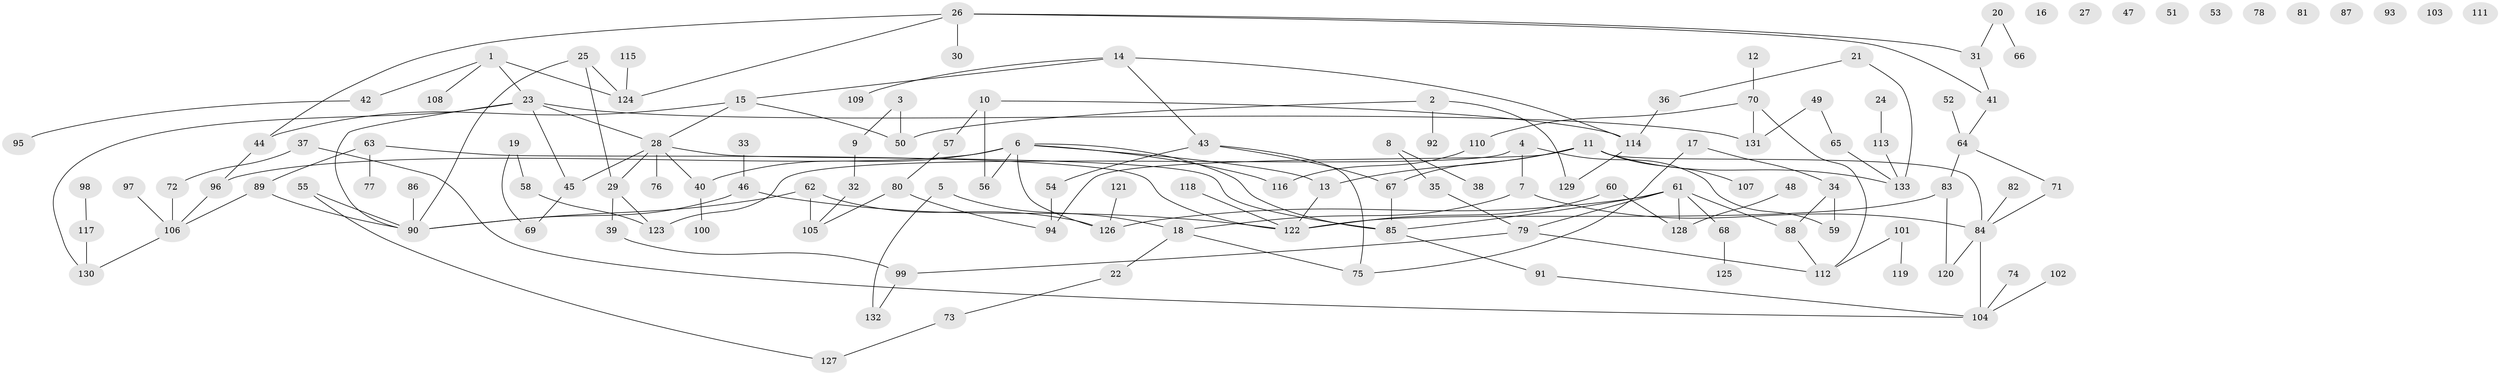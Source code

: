 // Generated by graph-tools (version 1.1) at 2025/33/03/09/25 02:33:42]
// undirected, 133 vertices, 161 edges
graph export_dot {
graph [start="1"]
  node [color=gray90,style=filled];
  1;
  2;
  3;
  4;
  5;
  6;
  7;
  8;
  9;
  10;
  11;
  12;
  13;
  14;
  15;
  16;
  17;
  18;
  19;
  20;
  21;
  22;
  23;
  24;
  25;
  26;
  27;
  28;
  29;
  30;
  31;
  32;
  33;
  34;
  35;
  36;
  37;
  38;
  39;
  40;
  41;
  42;
  43;
  44;
  45;
  46;
  47;
  48;
  49;
  50;
  51;
  52;
  53;
  54;
  55;
  56;
  57;
  58;
  59;
  60;
  61;
  62;
  63;
  64;
  65;
  66;
  67;
  68;
  69;
  70;
  71;
  72;
  73;
  74;
  75;
  76;
  77;
  78;
  79;
  80;
  81;
  82;
  83;
  84;
  85;
  86;
  87;
  88;
  89;
  90;
  91;
  92;
  93;
  94;
  95;
  96;
  97;
  98;
  99;
  100;
  101;
  102;
  103;
  104;
  105;
  106;
  107;
  108;
  109;
  110;
  111;
  112;
  113;
  114;
  115;
  116;
  117;
  118;
  119;
  120;
  121;
  122;
  123;
  124;
  125;
  126;
  127;
  128;
  129;
  130;
  131;
  132;
  133;
  1 -- 23;
  1 -- 42;
  1 -- 108;
  1 -- 124;
  2 -- 50;
  2 -- 92;
  2 -- 129;
  3 -- 9;
  3 -- 50;
  4 -- 7;
  4 -- 59;
  4 -- 123;
  5 -- 18;
  5 -- 132;
  6 -- 13;
  6 -- 40;
  6 -- 56;
  6 -- 85;
  6 -- 96;
  6 -- 116;
  6 -- 126;
  7 -- 18;
  7 -- 84;
  8 -- 35;
  8 -- 38;
  9 -- 32;
  10 -- 56;
  10 -- 57;
  10 -- 114;
  11 -- 13;
  11 -- 67;
  11 -- 84;
  11 -- 94;
  11 -- 107;
  11 -- 133;
  12 -- 70;
  13 -- 122;
  14 -- 15;
  14 -- 43;
  14 -- 109;
  14 -- 114;
  15 -- 28;
  15 -- 44;
  15 -- 50;
  17 -- 34;
  17 -- 75;
  18 -- 22;
  18 -- 75;
  19 -- 58;
  19 -- 69;
  20 -- 31;
  20 -- 66;
  21 -- 36;
  21 -- 133;
  22 -- 73;
  23 -- 28;
  23 -- 45;
  23 -- 90;
  23 -- 130;
  23 -- 131;
  24 -- 113;
  25 -- 29;
  25 -- 90;
  25 -- 124;
  26 -- 30;
  26 -- 31;
  26 -- 41;
  26 -- 44;
  26 -- 124;
  28 -- 29;
  28 -- 40;
  28 -- 45;
  28 -- 76;
  28 -- 85;
  29 -- 39;
  29 -- 123;
  31 -- 41;
  32 -- 105;
  33 -- 46;
  34 -- 59;
  34 -- 88;
  35 -- 79;
  36 -- 114;
  37 -- 72;
  37 -- 104;
  39 -- 99;
  40 -- 100;
  41 -- 64;
  42 -- 95;
  43 -- 54;
  43 -- 67;
  43 -- 75;
  44 -- 96;
  45 -- 69;
  46 -- 90;
  46 -- 122;
  48 -- 128;
  49 -- 65;
  49 -- 131;
  52 -- 64;
  54 -- 94;
  55 -- 90;
  55 -- 127;
  57 -- 80;
  58 -- 123;
  60 -- 122;
  60 -- 128;
  61 -- 68;
  61 -- 79;
  61 -- 85;
  61 -- 88;
  61 -- 126;
  61 -- 128;
  62 -- 90;
  62 -- 105;
  62 -- 126;
  63 -- 77;
  63 -- 89;
  63 -- 122;
  64 -- 71;
  64 -- 83;
  65 -- 133;
  67 -- 85;
  68 -- 125;
  70 -- 110;
  70 -- 112;
  70 -- 131;
  71 -- 84;
  72 -- 106;
  73 -- 127;
  74 -- 104;
  79 -- 99;
  79 -- 112;
  80 -- 94;
  80 -- 105;
  82 -- 84;
  83 -- 120;
  83 -- 122;
  84 -- 104;
  84 -- 120;
  85 -- 91;
  86 -- 90;
  88 -- 112;
  89 -- 90;
  89 -- 106;
  91 -- 104;
  96 -- 106;
  97 -- 106;
  98 -- 117;
  99 -- 132;
  101 -- 112;
  101 -- 119;
  102 -- 104;
  106 -- 130;
  110 -- 116;
  113 -- 133;
  114 -- 129;
  115 -- 124;
  117 -- 130;
  118 -- 122;
  121 -- 126;
}
